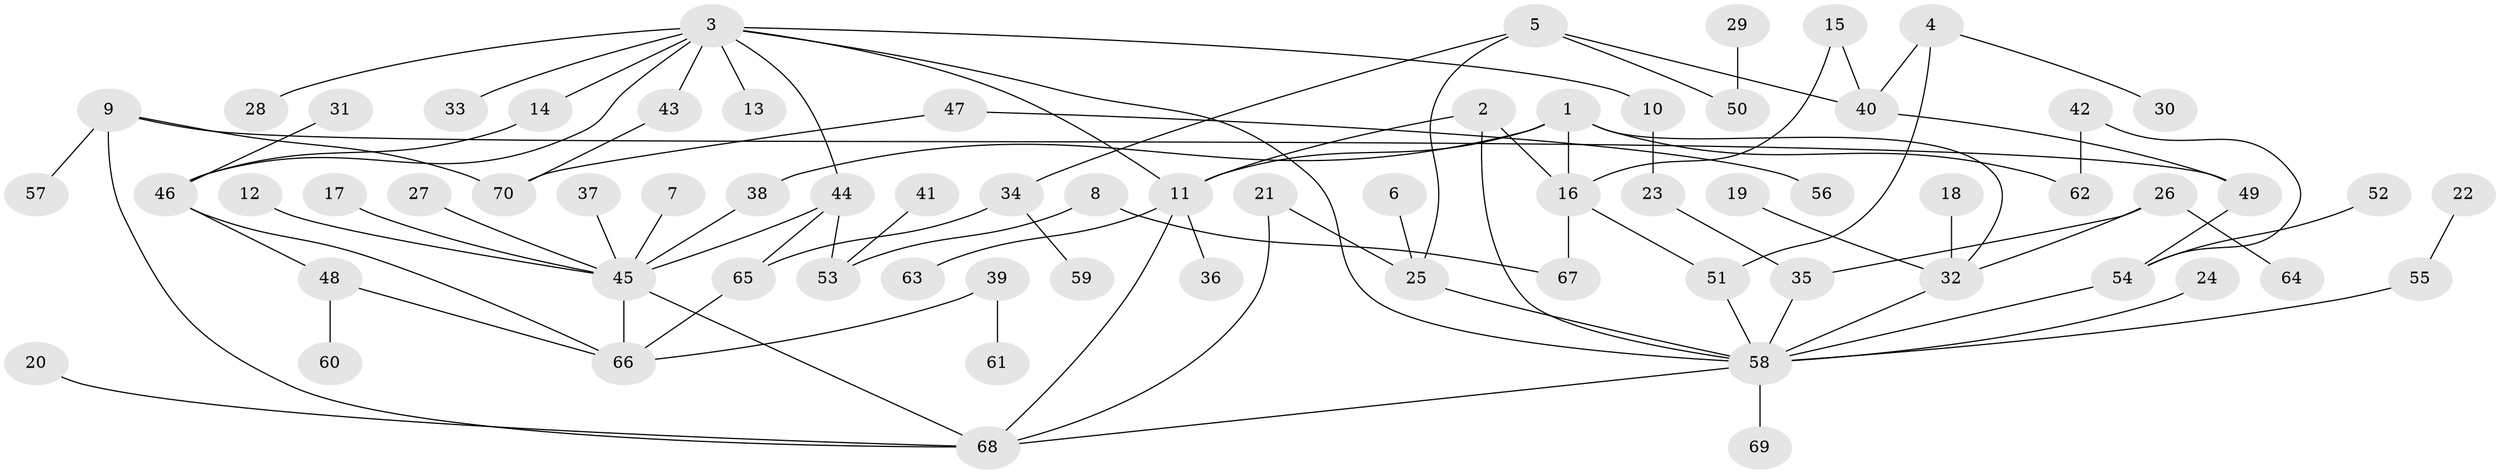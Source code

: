 // original degree distribution, {6: 0.007142857142857143, 7: 0.02857142857142857, 5: 0.07142857142857142, 3: 0.15, 1: 0.36428571428571427, 2: 0.3142857142857143, 4: 0.06428571428571428}
// Generated by graph-tools (version 1.1) at 2025/49/03/09/25 03:49:18]
// undirected, 70 vertices, 91 edges
graph export_dot {
graph [start="1"]
  node [color=gray90,style=filled];
  1;
  2;
  3;
  4;
  5;
  6;
  7;
  8;
  9;
  10;
  11;
  12;
  13;
  14;
  15;
  16;
  17;
  18;
  19;
  20;
  21;
  22;
  23;
  24;
  25;
  26;
  27;
  28;
  29;
  30;
  31;
  32;
  33;
  34;
  35;
  36;
  37;
  38;
  39;
  40;
  41;
  42;
  43;
  44;
  45;
  46;
  47;
  48;
  49;
  50;
  51;
  52;
  53;
  54;
  55;
  56;
  57;
  58;
  59;
  60;
  61;
  62;
  63;
  64;
  65;
  66;
  67;
  68;
  69;
  70;
  1 -- 11 [weight=1.0];
  1 -- 16 [weight=1.0];
  1 -- 32 [weight=1.0];
  1 -- 38 [weight=1.0];
  1 -- 62 [weight=1.0];
  2 -- 11 [weight=1.0];
  2 -- 16 [weight=1.0];
  2 -- 58 [weight=1.0];
  3 -- 10 [weight=1.0];
  3 -- 11 [weight=1.0];
  3 -- 13 [weight=1.0];
  3 -- 14 [weight=1.0];
  3 -- 28 [weight=1.0];
  3 -- 33 [weight=1.0];
  3 -- 43 [weight=1.0];
  3 -- 44 [weight=1.0];
  3 -- 46 [weight=1.0];
  3 -- 58 [weight=1.0];
  4 -- 30 [weight=1.0];
  4 -- 40 [weight=1.0];
  4 -- 51 [weight=1.0];
  5 -- 25 [weight=1.0];
  5 -- 34 [weight=1.0];
  5 -- 40 [weight=1.0];
  5 -- 50 [weight=1.0];
  6 -- 25 [weight=1.0];
  7 -- 45 [weight=1.0];
  8 -- 53 [weight=1.0];
  8 -- 67 [weight=1.0];
  9 -- 49 [weight=1.0];
  9 -- 57 [weight=1.0];
  9 -- 68 [weight=1.0];
  9 -- 70 [weight=1.0];
  10 -- 23 [weight=1.0];
  11 -- 36 [weight=1.0];
  11 -- 63 [weight=1.0];
  11 -- 68 [weight=1.0];
  12 -- 45 [weight=1.0];
  14 -- 46 [weight=1.0];
  15 -- 16 [weight=1.0];
  15 -- 40 [weight=1.0];
  16 -- 51 [weight=1.0];
  16 -- 67 [weight=1.0];
  17 -- 45 [weight=1.0];
  18 -- 32 [weight=1.0];
  19 -- 32 [weight=1.0];
  20 -- 68 [weight=1.0];
  21 -- 25 [weight=1.0];
  21 -- 68 [weight=1.0];
  22 -- 55 [weight=1.0];
  23 -- 35 [weight=1.0];
  24 -- 58 [weight=1.0];
  25 -- 58 [weight=1.0];
  26 -- 32 [weight=1.0];
  26 -- 35 [weight=1.0];
  26 -- 64 [weight=1.0];
  27 -- 45 [weight=1.0];
  29 -- 50 [weight=1.0];
  31 -- 46 [weight=1.0];
  32 -- 58 [weight=1.0];
  34 -- 59 [weight=1.0];
  34 -- 65 [weight=1.0];
  35 -- 58 [weight=1.0];
  37 -- 45 [weight=1.0];
  38 -- 45 [weight=1.0];
  39 -- 61 [weight=1.0];
  39 -- 66 [weight=1.0];
  40 -- 49 [weight=1.0];
  41 -- 53 [weight=1.0];
  42 -- 54 [weight=1.0];
  42 -- 62 [weight=1.0];
  43 -- 70 [weight=1.0];
  44 -- 45 [weight=1.0];
  44 -- 53 [weight=1.0];
  44 -- 65 [weight=1.0];
  45 -- 66 [weight=1.0];
  45 -- 68 [weight=1.0];
  46 -- 48 [weight=1.0];
  46 -- 66 [weight=1.0];
  47 -- 56 [weight=1.0];
  47 -- 70 [weight=1.0];
  48 -- 60 [weight=1.0];
  48 -- 66 [weight=1.0];
  49 -- 54 [weight=1.0];
  51 -- 58 [weight=1.0];
  52 -- 54 [weight=1.0];
  54 -- 58 [weight=1.0];
  55 -- 58 [weight=1.0];
  58 -- 68 [weight=1.0];
  58 -- 69 [weight=1.0];
  65 -- 66 [weight=1.0];
}
